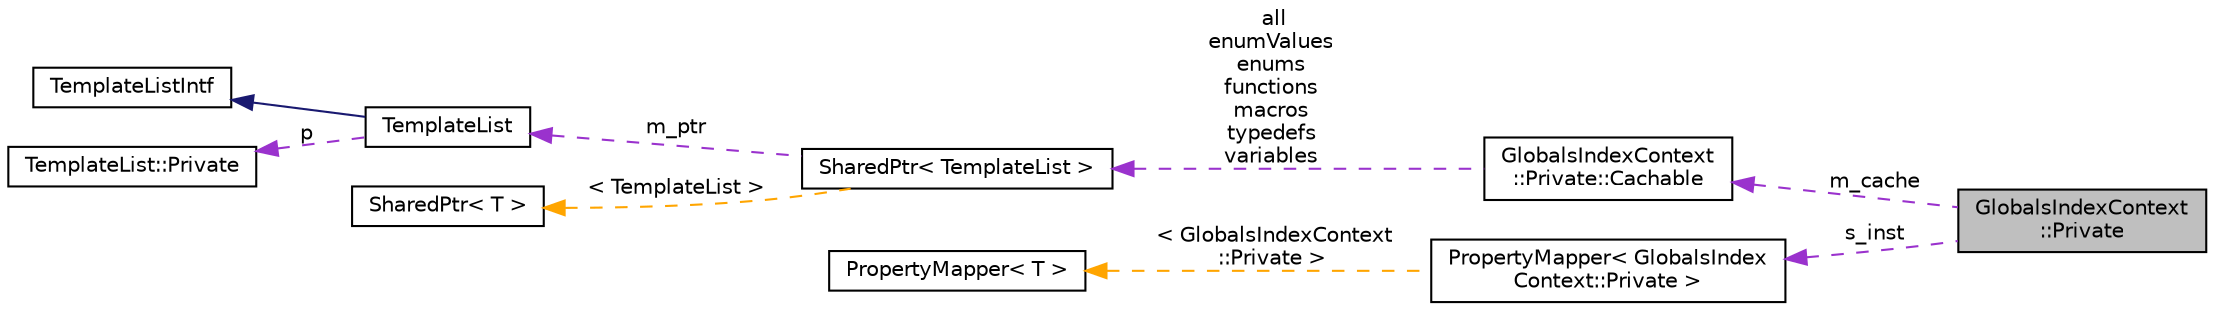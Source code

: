 digraph "GlobalsIndexContext::Private"
{
 // INTERACTIVE_SVG=YES
 // LATEX_PDF_SIZE
  edge [fontname="Helvetica",fontsize="10",labelfontname="Helvetica",labelfontsize="10"];
  node [fontname="Helvetica",fontsize="10",shape=record];
  rankdir="LR";
  Node1 [label="GlobalsIndexContext\l::Private",height=0.2,width=0.4,color="black", fillcolor="grey75", style="filled", fontcolor="black",tooltip=" "];
  Node2 -> Node1 [dir="back",color="darkorchid3",fontsize="10",style="dashed",label=" m_cache" ,fontname="Helvetica"];
  Node2 [label="GlobalsIndexContext\l::Private::Cachable",height=0.2,width=0.4,color="black", fillcolor="white", style="filled",URL="$dc/dfb/struct_globals_index_context_1_1_private_1_1_cachable.html",tooltip=" "];
  Node3 -> Node2 [dir="back",color="darkorchid3",fontsize="10",style="dashed",label=" all\nenumValues\nenums\nfunctions\nmacros\ntypedefs\nvariables" ,fontname="Helvetica"];
  Node3 [label="SharedPtr\< TemplateList \>",height=0.2,width=0.4,color="black", fillcolor="white", style="filled",URL="$df/d12/class_shared_ptr.html",tooltip=" "];
  Node4 -> Node3 [dir="back",color="darkorchid3",fontsize="10",style="dashed",label=" m_ptr" ,fontname="Helvetica"];
  Node4 [label="TemplateList",height=0.2,width=0.4,color="black", fillcolor="white", style="filled",URL="$de/dab/class_template_list.html",tooltip="Default implementation of a context value of type list."];
  Node5 -> Node4 [dir="back",color="midnightblue",fontsize="10",style="solid",fontname="Helvetica"];
  Node5 [label="TemplateListIntf",height=0.2,width=0.4,color="black", fillcolor="white", style="filled",URL="$d6/d88/class_template_list_intf.html",tooltip="Abstract read-only interface for a context value of type list."];
  Node6 -> Node4 [dir="back",color="darkorchid3",fontsize="10",style="dashed",label=" p" ,fontname="Helvetica"];
  Node6 [label="TemplateList::Private",height=0.2,width=0.4,color="black", fillcolor="white", style="filled",URL="$d5/dee/class_template_list_1_1_private.html",tooltip="Private data of a template list object."];
  Node7 -> Node3 [dir="back",color="orange",fontsize="10",style="dashed",label=" \< TemplateList \>" ,fontname="Helvetica"];
  Node7 [label="SharedPtr\< T \>",height=0.2,width=0.4,color="black", fillcolor="white", style="filled",URL="$df/d12/class_shared_ptr.html",tooltip="Reference counting smart pointer."];
  Node8 -> Node1 [dir="back",color="darkorchid3",fontsize="10",style="dashed",label=" s_inst" ,fontname="Helvetica"];
  Node8 [label="PropertyMapper\< GlobalsIndex\lContext::Private \>",height=0.2,width=0.4,color="black", fillcolor="white", style="filled",URL="$d1/d80/class_property_mapper.html",tooltip=" "];
  Node9 -> Node8 [dir="back",color="orange",fontsize="10",style="dashed",label=" \< GlobalsIndexContext\l::Private \>" ,fontname="Helvetica"];
  Node9 [label="PropertyMapper\< T \>",height=0.2,width=0.4,color="black", fillcolor="white", style="filled",URL="$d1/d80/class_property_mapper.html",tooltip="Helper class to map a property name to a handler member function."];
}
